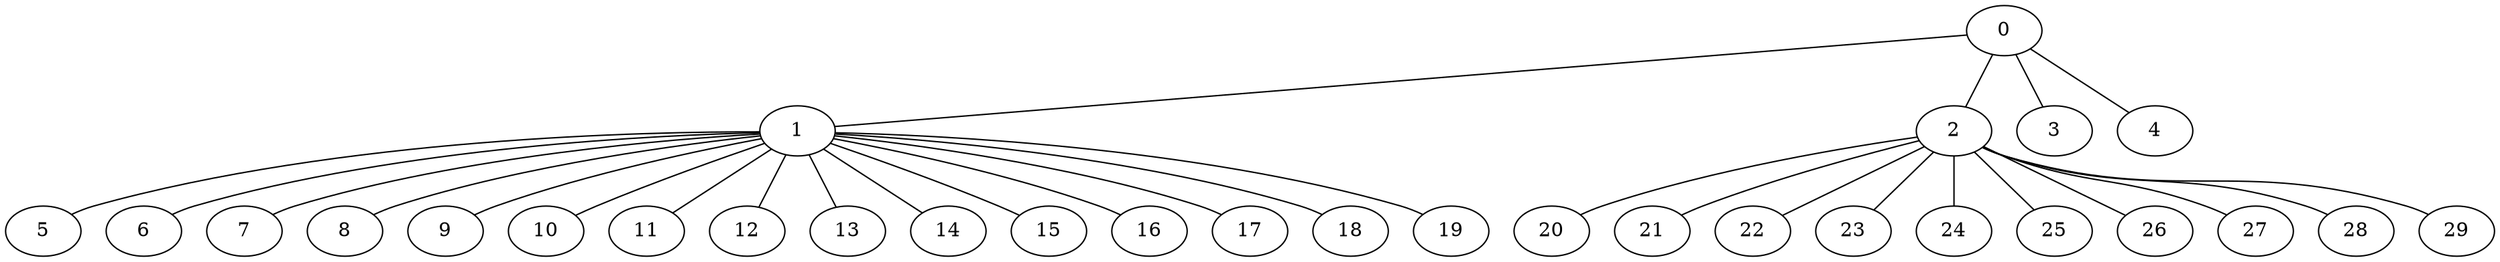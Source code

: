 
graph graphname {
    0 -- 1
0 -- 2
0 -- 3
0 -- 4
1 -- 5
1 -- 6
1 -- 7
1 -- 8
1 -- 9
1 -- 10
1 -- 11
1 -- 12
1 -- 13
1 -- 14
1 -- 15
1 -- 16
1 -- 17
1 -- 18
1 -- 19
2 -- 20
2 -- 21
2 -- 22
2 -- 23
2 -- 24
2 -- 25
2 -- 26
2 -- 27
2 -- 28
2 -- 29

}
